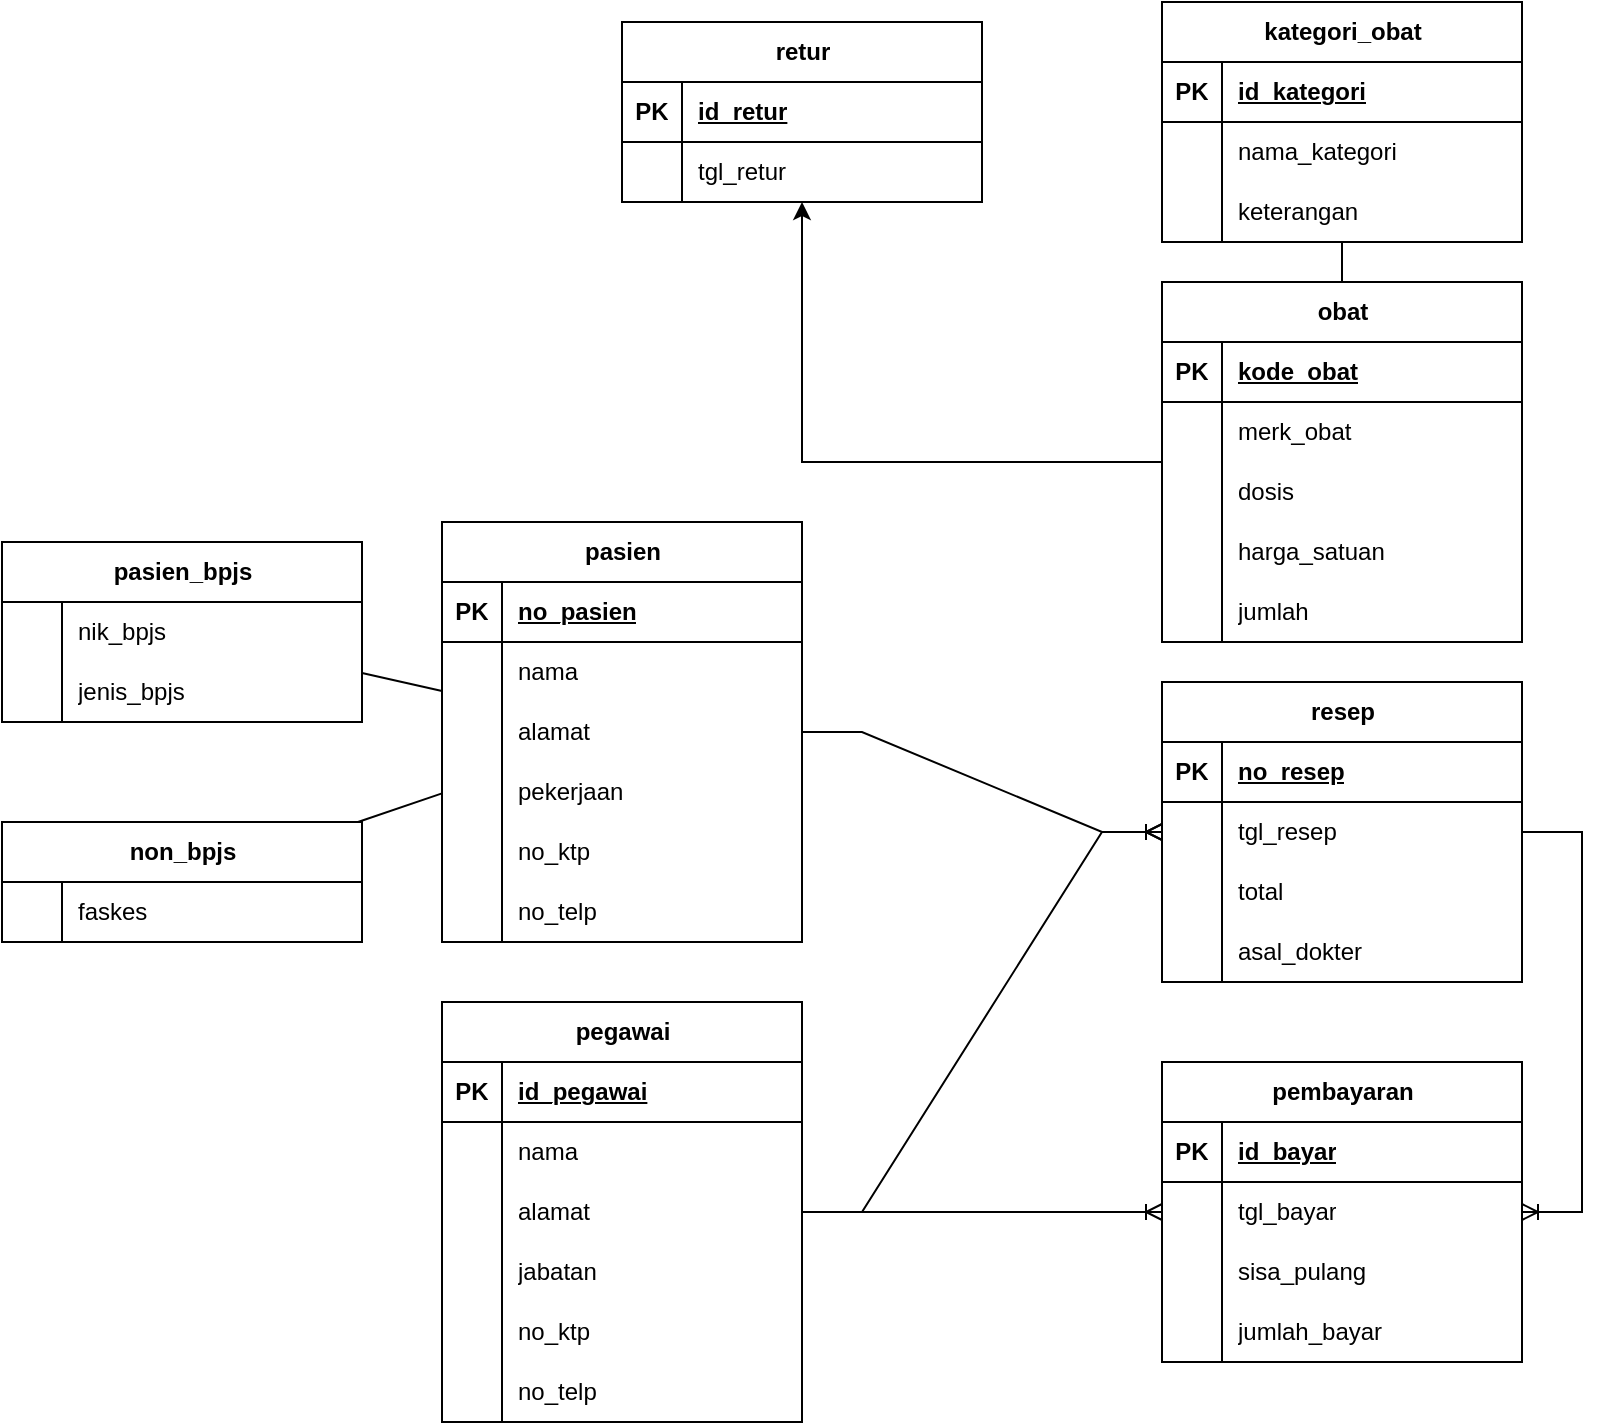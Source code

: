 <mxfile version="21.2.8" type="github">
  <diagram name="Halaman-1" id="14EzJdFs8N-Gk7QScx3W">
    <mxGraphModel dx="2084" dy="707" grid="1" gridSize="10" guides="1" tooltips="1" connect="1" arrows="1" fold="1" page="1" pageScale="1" pageWidth="827" pageHeight="1169" math="0" shadow="0">
      <root>
        <mxCell id="0" />
        <mxCell id="1" parent="0" />
        <mxCell id="qmNlet-q6zJo2ASWtNxL-1" value="pasien" style="shape=table;startSize=30;container=1;collapsible=1;childLayout=tableLayout;fixedRows=1;rowLines=0;fontStyle=1;align=center;resizeLast=1;html=1;" vertex="1" parent="1">
          <mxGeometry x="110" y="330" width="180" height="210" as="geometry">
            <mxRectangle x="110" y="330" width="80" height="30" as="alternateBounds" />
          </mxGeometry>
        </mxCell>
        <mxCell id="qmNlet-q6zJo2ASWtNxL-2" value="" style="shape=tableRow;horizontal=0;startSize=0;swimlaneHead=0;swimlaneBody=0;fillColor=none;collapsible=0;dropTarget=0;points=[[0,0.5],[1,0.5]];portConstraint=eastwest;top=0;left=0;right=0;bottom=1;" vertex="1" parent="qmNlet-q6zJo2ASWtNxL-1">
          <mxGeometry y="30" width="180" height="30" as="geometry" />
        </mxCell>
        <mxCell id="qmNlet-q6zJo2ASWtNxL-3" value="PK" style="shape=partialRectangle;connectable=0;fillColor=none;top=0;left=0;bottom=0;right=0;fontStyle=1;overflow=hidden;whiteSpace=wrap;html=1;" vertex="1" parent="qmNlet-q6zJo2ASWtNxL-2">
          <mxGeometry width="30" height="30" as="geometry">
            <mxRectangle width="30" height="30" as="alternateBounds" />
          </mxGeometry>
        </mxCell>
        <mxCell id="qmNlet-q6zJo2ASWtNxL-4" value="no_pasien" style="shape=partialRectangle;connectable=0;fillColor=none;top=0;left=0;bottom=0;right=0;align=left;spacingLeft=6;fontStyle=5;overflow=hidden;whiteSpace=wrap;html=1;" vertex="1" parent="qmNlet-q6zJo2ASWtNxL-2">
          <mxGeometry x="30" width="150" height="30" as="geometry">
            <mxRectangle width="150" height="30" as="alternateBounds" />
          </mxGeometry>
        </mxCell>
        <mxCell id="qmNlet-q6zJo2ASWtNxL-5" value="" style="shape=tableRow;horizontal=0;startSize=0;swimlaneHead=0;swimlaneBody=0;fillColor=none;collapsible=0;dropTarget=0;points=[[0,0.5],[1,0.5]];portConstraint=eastwest;top=0;left=0;right=0;bottom=0;" vertex="1" parent="qmNlet-q6zJo2ASWtNxL-1">
          <mxGeometry y="60" width="180" height="30" as="geometry" />
        </mxCell>
        <mxCell id="qmNlet-q6zJo2ASWtNxL-6" value="" style="shape=partialRectangle;connectable=0;fillColor=none;top=0;left=0;bottom=0;right=0;editable=1;overflow=hidden;whiteSpace=wrap;html=1;" vertex="1" parent="qmNlet-q6zJo2ASWtNxL-5">
          <mxGeometry width="30" height="30" as="geometry">
            <mxRectangle width="30" height="30" as="alternateBounds" />
          </mxGeometry>
        </mxCell>
        <mxCell id="qmNlet-q6zJo2ASWtNxL-7" value="nama" style="shape=partialRectangle;connectable=0;fillColor=none;top=0;left=0;bottom=0;right=0;align=left;spacingLeft=6;overflow=hidden;whiteSpace=wrap;html=1;" vertex="1" parent="qmNlet-q6zJo2ASWtNxL-5">
          <mxGeometry x="30" width="150" height="30" as="geometry">
            <mxRectangle width="150" height="30" as="alternateBounds" />
          </mxGeometry>
        </mxCell>
        <mxCell id="qmNlet-q6zJo2ASWtNxL-8" value="" style="shape=tableRow;horizontal=0;startSize=0;swimlaneHead=0;swimlaneBody=0;fillColor=none;collapsible=0;dropTarget=0;points=[[0,0.5],[1,0.5]];portConstraint=eastwest;top=0;left=0;right=0;bottom=0;" vertex="1" parent="qmNlet-q6zJo2ASWtNxL-1">
          <mxGeometry y="90" width="180" height="30" as="geometry" />
        </mxCell>
        <mxCell id="qmNlet-q6zJo2ASWtNxL-9" value="" style="shape=partialRectangle;connectable=0;fillColor=none;top=0;left=0;bottom=0;right=0;editable=1;overflow=hidden;whiteSpace=wrap;html=1;" vertex="1" parent="qmNlet-q6zJo2ASWtNxL-8">
          <mxGeometry width="30" height="30" as="geometry">
            <mxRectangle width="30" height="30" as="alternateBounds" />
          </mxGeometry>
        </mxCell>
        <mxCell id="qmNlet-q6zJo2ASWtNxL-10" value="alamat" style="shape=partialRectangle;connectable=0;fillColor=none;top=0;left=0;bottom=0;right=0;align=left;spacingLeft=6;overflow=hidden;whiteSpace=wrap;html=1;" vertex="1" parent="qmNlet-q6zJo2ASWtNxL-8">
          <mxGeometry x="30" width="150" height="30" as="geometry">
            <mxRectangle width="150" height="30" as="alternateBounds" />
          </mxGeometry>
        </mxCell>
        <mxCell id="qmNlet-q6zJo2ASWtNxL-11" value="" style="shape=tableRow;horizontal=0;startSize=0;swimlaneHead=0;swimlaneBody=0;fillColor=none;collapsible=0;dropTarget=0;points=[[0,0.5],[1,0.5]];portConstraint=eastwest;top=0;left=0;right=0;bottom=0;" vertex="1" parent="qmNlet-q6zJo2ASWtNxL-1">
          <mxGeometry y="120" width="180" height="30" as="geometry" />
        </mxCell>
        <mxCell id="qmNlet-q6zJo2ASWtNxL-12" value="" style="shape=partialRectangle;connectable=0;fillColor=none;top=0;left=0;bottom=0;right=0;editable=1;overflow=hidden;whiteSpace=wrap;html=1;" vertex="1" parent="qmNlet-q6zJo2ASWtNxL-11">
          <mxGeometry width="30" height="30" as="geometry">
            <mxRectangle width="30" height="30" as="alternateBounds" />
          </mxGeometry>
        </mxCell>
        <mxCell id="qmNlet-q6zJo2ASWtNxL-13" value="pekerjaan" style="shape=partialRectangle;connectable=0;fillColor=none;top=0;left=0;bottom=0;right=0;align=left;spacingLeft=6;overflow=hidden;whiteSpace=wrap;html=1;" vertex="1" parent="qmNlet-q6zJo2ASWtNxL-11">
          <mxGeometry x="30" width="150" height="30" as="geometry">
            <mxRectangle width="150" height="30" as="alternateBounds" />
          </mxGeometry>
        </mxCell>
        <mxCell id="qmNlet-q6zJo2ASWtNxL-79" value="" style="shape=tableRow;horizontal=0;startSize=0;swimlaneHead=0;swimlaneBody=0;fillColor=none;collapsible=0;dropTarget=0;points=[[0,0.5],[1,0.5]];portConstraint=eastwest;top=0;left=0;right=0;bottom=0;" vertex="1" parent="qmNlet-q6zJo2ASWtNxL-1">
          <mxGeometry y="150" width="180" height="30" as="geometry" />
        </mxCell>
        <mxCell id="qmNlet-q6zJo2ASWtNxL-80" value="" style="shape=partialRectangle;connectable=0;fillColor=none;top=0;left=0;bottom=0;right=0;editable=1;overflow=hidden;whiteSpace=wrap;html=1;" vertex="1" parent="qmNlet-q6zJo2ASWtNxL-79">
          <mxGeometry width="30" height="30" as="geometry">
            <mxRectangle width="30" height="30" as="alternateBounds" />
          </mxGeometry>
        </mxCell>
        <mxCell id="qmNlet-q6zJo2ASWtNxL-81" value="no_ktp" style="shape=partialRectangle;connectable=0;fillColor=none;top=0;left=0;bottom=0;right=0;align=left;spacingLeft=6;overflow=hidden;whiteSpace=wrap;html=1;" vertex="1" parent="qmNlet-q6zJo2ASWtNxL-79">
          <mxGeometry x="30" width="150" height="30" as="geometry">
            <mxRectangle width="150" height="30" as="alternateBounds" />
          </mxGeometry>
        </mxCell>
        <mxCell id="qmNlet-q6zJo2ASWtNxL-82" value="" style="shape=tableRow;horizontal=0;startSize=0;swimlaneHead=0;swimlaneBody=0;fillColor=none;collapsible=0;dropTarget=0;points=[[0,0.5],[1,0.5]];portConstraint=eastwest;top=0;left=0;right=0;bottom=0;" vertex="1" parent="qmNlet-q6zJo2ASWtNxL-1">
          <mxGeometry y="180" width="180" height="30" as="geometry" />
        </mxCell>
        <mxCell id="qmNlet-q6zJo2ASWtNxL-83" value="" style="shape=partialRectangle;connectable=0;fillColor=none;top=0;left=0;bottom=0;right=0;editable=1;overflow=hidden;whiteSpace=wrap;html=1;" vertex="1" parent="qmNlet-q6zJo2ASWtNxL-82">
          <mxGeometry width="30" height="30" as="geometry">
            <mxRectangle width="30" height="30" as="alternateBounds" />
          </mxGeometry>
        </mxCell>
        <mxCell id="qmNlet-q6zJo2ASWtNxL-84" value="no_telp" style="shape=partialRectangle;connectable=0;fillColor=none;top=0;left=0;bottom=0;right=0;align=left;spacingLeft=6;overflow=hidden;whiteSpace=wrap;html=1;" vertex="1" parent="qmNlet-q6zJo2ASWtNxL-82">
          <mxGeometry x="30" width="150" height="30" as="geometry">
            <mxRectangle width="150" height="30" as="alternateBounds" />
          </mxGeometry>
        </mxCell>
        <mxCell id="qmNlet-q6zJo2ASWtNxL-27" value="pegawai" style="shape=table;startSize=30;container=1;collapsible=1;childLayout=tableLayout;fixedRows=1;rowLines=0;fontStyle=1;align=center;resizeLast=1;html=1;" vertex="1" parent="1">
          <mxGeometry x="110" y="570" width="180" height="210" as="geometry" />
        </mxCell>
        <mxCell id="qmNlet-q6zJo2ASWtNxL-28" value="" style="shape=tableRow;horizontal=0;startSize=0;swimlaneHead=0;swimlaneBody=0;fillColor=none;collapsible=0;dropTarget=0;points=[[0,0.5],[1,0.5]];portConstraint=eastwest;top=0;left=0;right=0;bottom=1;" vertex="1" parent="qmNlet-q6zJo2ASWtNxL-27">
          <mxGeometry y="30" width="180" height="30" as="geometry" />
        </mxCell>
        <mxCell id="qmNlet-q6zJo2ASWtNxL-29" value="PK" style="shape=partialRectangle;connectable=0;fillColor=none;top=0;left=0;bottom=0;right=0;fontStyle=1;overflow=hidden;whiteSpace=wrap;html=1;" vertex="1" parent="qmNlet-q6zJo2ASWtNxL-28">
          <mxGeometry width="30" height="30" as="geometry">
            <mxRectangle width="30" height="30" as="alternateBounds" />
          </mxGeometry>
        </mxCell>
        <mxCell id="qmNlet-q6zJo2ASWtNxL-30" value="id_pegawai" style="shape=partialRectangle;connectable=0;fillColor=none;top=0;left=0;bottom=0;right=0;align=left;spacingLeft=6;fontStyle=5;overflow=hidden;whiteSpace=wrap;html=1;" vertex="1" parent="qmNlet-q6zJo2ASWtNxL-28">
          <mxGeometry x="30" width="150" height="30" as="geometry">
            <mxRectangle width="150" height="30" as="alternateBounds" />
          </mxGeometry>
        </mxCell>
        <mxCell id="qmNlet-q6zJo2ASWtNxL-31" value="" style="shape=tableRow;horizontal=0;startSize=0;swimlaneHead=0;swimlaneBody=0;fillColor=none;collapsible=0;dropTarget=0;points=[[0,0.5],[1,0.5]];portConstraint=eastwest;top=0;left=0;right=0;bottom=0;" vertex="1" parent="qmNlet-q6zJo2ASWtNxL-27">
          <mxGeometry y="60" width="180" height="30" as="geometry" />
        </mxCell>
        <mxCell id="qmNlet-q6zJo2ASWtNxL-32" value="" style="shape=partialRectangle;connectable=0;fillColor=none;top=0;left=0;bottom=0;right=0;editable=1;overflow=hidden;whiteSpace=wrap;html=1;" vertex="1" parent="qmNlet-q6zJo2ASWtNxL-31">
          <mxGeometry width="30" height="30" as="geometry">
            <mxRectangle width="30" height="30" as="alternateBounds" />
          </mxGeometry>
        </mxCell>
        <mxCell id="qmNlet-q6zJo2ASWtNxL-33" value="nama" style="shape=partialRectangle;connectable=0;fillColor=none;top=0;left=0;bottom=0;right=0;align=left;spacingLeft=6;overflow=hidden;whiteSpace=wrap;html=1;" vertex="1" parent="qmNlet-q6zJo2ASWtNxL-31">
          <mxGeometry x="30" width="150" height="30" as="geometry">
            <mxRectangle width="150" height="30" as="alternateBounds" />
          </mxGeometry>
        </mxCell>
        <mxCell id="qmNlet-q6zJo2ASWtNxL-34" value="" style="shape=tableRow;horizontal=0;startSize=0;swimlaneHead=0;swimlaneBody=0;fillColor=none;collapsible=0;dropTarget=0;points=[[0,0.5],[1,0.5]];portConstraint=eastwest;top=0;left=0;right=0;bottom=0;" vertex="1" parent="qmNlet-q6zJo2ASWtNxL-27">
          <mxGeometry y="90" width="180" height="30" as="geometry" />
        </mxCell>
        <mxCell id="qmNlet-q6zJo2ASWtNxL-35" value="" style="shape=partialRectangle;connectable=0;fillColor=none;top=0;left=0;bottom=0;right=0;editable=1;overflow=hidden;whiteSpace=wrap;html=1;" vertex="1" parent="qmNlet-q6zJo2ASWtNxL-34">
          <mxGeometry width="30" height="30" as="geometry">
            <mxRectangle width="30" height="30" as="alternateBounds" />
          </mxGeometry>
        </mxCell>
        <mxCell id="qmNlet-q6zJo2ASWtNxL-36" value="alamat" style="shape=partialRectangle;connectable=0;fillColor=none;top=0;left=0;bottom=0;right=0;align=left;spacingLeft=6;overflow=hidden;whiteSpace=wrap;html=1;" vertex="1" parent="qmNlet-q6zJo2ASWtNxL-34">
          <mxGeometry x="30" width="150" height="30" as="geometry">
            <mxRectangle width="150" height="30" as="alternateBounds" />
          </mxGeometry>
        </mxCell>
        <mxCell id="qmNlet-q6zJo2ASWtNxL-37" value="" style="shape=tableRow;horizontal=0;startSize=0;swimlaneHead=0;swimlaneBody=0;fillColor=none;collapsible=0;dropTarget=0;points=[[0,0.5],[1,0.5]];portConstraint=eastwest;top=0;left=0;right=0;bottom=0;" vertex="1" parent="qmNlet-q6zJo2ASWtNxL-27">
          <mxGeometry y="120" width="180" height="30" as="geometry" />
        </mxCell>
        <mxCell id="qmNlet-q6zJo2ASWtNxL-38" value="" style="shape=partialRectangle;connectable=0;fillColor=none;top=0;left=0;bottom=0;right=0;editable=1;overflow=hidden;whiteSpace=wrap;html=1;" vertex="1" parent="qmNlet-q6zJo2ASWtNxL-37">
          <mxGeometry width="30" height="30" as="geometry">
            <mxRectangle width="30" height="30" as="alternateBounds" />
          </mxGeometry>
        </mxCell>
        <mxCell id="qmNlet-q6zJo2ASWtNxL-39" value="jabatan" style="shape=partialRectangle;connectable=0;fillColor=none;top=0;left=0;bottom=0;right=0;align=left;spacingLeft=6;overflow=hidden;whiteSpace=wrap;html=1;" vertex="1" parent="qmNlet-q6zJo2ASWtNxL-37">
          <mxGeometry x="30" width="150" height="30" as="geometry">
            <mxRectangle width="150" height="30" as="alternateBounds" />
          </mxGeometry>
        </mxCell>
        <mxCell id="qmNlet-q6zJo2ASWtNxL-85" value="" style="shape=tableRow;horizontal=0;startSize=0;swimlaneHead=0;swimlaneBody=0;fillColor=none;collapsible=0;dropTarget=0;points=[[0,0.5],[1,0.5]];portConstraint=eastwest;top=0;left=0;right=0;bottom=0;" vertex="1" parent="qmNlet-q6zJo2ASWtNxL-27">
          <mxGeometry y="150" width="180" height="30" as="geometry" />
        </mxCell>
        <mxCell id="qmNlet-q6zJo2ASWtNxL-86" value="" style="shape=partialRectangle;connectable=0;fillColor=none;top=0;left=0;bottom=0;right=0;editable=1;overflow=hidden;whiteSpace=wrap;html=1;" vertex="1" parent="qmNlet-q6zJo2ASWtNxL-85">
          <mxGeometry width="30" height="30" as="geometry">
            <mxRectangle width="30" height="30" as="alternateBounds" />
          </mxGeometry>
        </mxCell>
        <mxCell id="qmNlet-q6zJo2ASWtNxL-87" value="no_ktp" style="shape=partialRectangle;connectable=0;fillColor=none;top=0;left=0;bottom=0;right=0;align=left;spacingLeft=6;overflow=hidden;whiteSpace=wrap;html=1;" vertex="1" parent="qmNlet-q6zJo2ASWtNxL-85">
          <mxGeometry x="30" width="150" height="30" as="geometry">
            <mxRectangle width="150" height="30" as="alternateBounds" />
          </mxGeometry>
        </mxCell>
        <mxCell id="qmNlet-q6zJo2ASWtNxL-88" value="" style="shape=tableRow;horizontal=0;startSize=0;swimlaneHead=0;swimlaneBody=0;fillColor=none;collapsible=0;dropTarget=0;points=[[0,0.5],[1,0.5]];portConstraint=eastwest;top=0;left=0;right=0;bottom=0;" vertex="1" parent="qmNlet-q6zJo2ASWtNxL-27">
          <mxGeometry y="180" width="180" height="30" as="geometry" />
        </mxCell>
        <mxCell id="qmNlet-q6zJo2ASWtNxL-89" value="" style="shape=partialRectangle;connectable=0;fillColor=none;top=0;left=0;bottom=0;right=0;editable=1;overflow=hidden;whiteSpace=wrap;html=1;" vertex="1" parent="qmNlet-q6zJo2ASWtNxL-88">
          <mxGeometry width="30" height="30" as="geometry">
            <mxRectangle width="30" height="30" as="alternateBounds" />
          </mxGeometry>
        </mxCell>
        <mxCell id="qmNlet-q6zJo2ASWtNxL-90" value="no_telp" style="shape=partialRectangle;connectable=0;fillColor=none;top=0;left=0;bottom=0;right=0;align=left;spacingLeft=6;overflow=hidden;whiteSpace=wrap;html=1;" vertex="1" parent="qmNlet-q6zJo2ASWtNxL-88">
          <mxGeometry x="30" width="150" height="30" as="geometry">
            <mxRectangle width="150" height="30" as="alternateBounds" />
          </mxGeometry>
        </mxCell>
        <mxCell id="qmNlet-q6zJo2ASWtNxL-40" value="pembayaran" style="shape=table;startSize=30;container=1;collapsible=1;childLayout=tableLayout;fixedRows=1;rowLines=0;fontStyle=1;align=center;resizeLast=1;html=1;" vertex="1" parent="1">
          <mxGeometry x="470" y="600" width="180" height="150" as="geometry" />
        </mxCell>
        <mxCell id="qmNlet-q6zJo2ASWtNxL-41" value="" style="shape=tableRow;horizontal=0;startSize=0;swimlaneHead=0;swimlaneBody=0;fillColor=none;collapsible=0;dropTarget=0;points=[[0,0.5],[1,0.5]];portConstraint=eastwest;top=0;left=0;right=0;bottom=1;" vertex="1" parent="qmNlet-q6zJo2ASWtNxL-40">
          <mxGeometry y="30" width="180" height="30" as="geometry" />
        </mxCell>
        <mxCell id="qmNlet-q6zJo2ASWtNxL-42" value="PK" style="shape=partialRectangle;connectable=0;fillColor=none;top=0;left=0;bottom=0;right=0;fontStyle=1;overflow=hidden;whiteSpace=wrap;html=1;" vertex="1" parent="qmNlet-q6zJo2ASWtNxL-41">
          <mxGeometry width="30" height="30" as="geometry">
            <mxRectangle width="30" height="30" as="alternateBounds" />
          </mxGeometry>
        </mxCell>
        <mxCell id="qmNlet-q6zJo2ASWtNxL-43" value="id_bayar" style="shape=partialRectangle;connectable=0;fillColor=none;top=0;left=0;bottom=0;right=0;align=left;spacingLeft=6;fontStyle=5;overflow=hidden;whiteSpace=wrap;html=1;" vertex="1" parent="qmNlet-q6zJo2ASWtNxL-41">
          <mxGeometry x="30" width="150" height="30" as="geometry">
            <mxRectangle width="150" height="30" as="alternateBounds" />
          </mxGeometry>
        </mxCell>
        <mxCell id="qmNlet-q6zJo2ASWtNxL-44" value="" style="shape=tableRow;horizontal=0;startSize=0;swimlaneHead=0;swimlaneBody=0;fillColor=none;collapsible=0;dropTarget=0;points=[[0,0.5],[1,0.5]];portConstraint=eastwest;top=0;left=0;right=0;bottom=0;" vertex="1" parent="qmNlet-q6zJo2ASWtNxL-40">
          <mxGeometry y="60" width="180" height="30" as="geometry" />
        </mxCell>
        <mxCell id="qmNlet-q6zJo2ASWtNxL-45" value="" style="shape=partialRectangle;connectable=0;fillColor=none;top=0;left=0;bottom=0;right=0;editable=1;overflow=hidden;whiteSpace=wrap;html=1;" vertex="1" parent="qmNlet-q6zJo2ASWtNxL-44">
          <mxGeometry width="30" height="30" as="geometry">
            <mxRectangle width="30" height="30" as="alternateBounds" />
          </mxGeometry>
        </mxCell>
        <mxCell id="qmNlet-q6zJo2ASWtNxL-46" value="tgl_bayar" style="shape=partialRectangle;connectable=0;fillColor=none;top=0;left=0;bottom=0;right=0;align=left;spacingLeft=6;overflow=hidden;whiteSpace=wrap;html=1;" vertex="1" parent="qmNlet-q6zJo2ASWtNxL-44">
          <mxGeometry x="30" width="150" height="30" as="geometry">
            <mxRectangle width="150" height="30" as="alternateBounds" />
          </mxGeometry>
        </mxCell>
        <mxCell id="qmNlet-q6zJo2ASWtNxL-47" value="" style="shape=tableRow;horizontal=0;startSize=0;swimlaneHead=0;swimlaneBody=0;fillColor=none;collapsible=0;dropTarget=0;points=[[0,0.5],[1,0.5]];portConstraint=eastwest;top=0;left=0;right=0;bottom=0;" vertex="1" parent="qmNlet-q6zJo2ASWtNxL-40">
          <mxGeometry y="90" width="180" height="30" as="geometry" />
        </mxCell>
        <mxCell id="qmNlet-q6zJo2ASWtNxL-48" value="" style="shape=partialRectangle;connectable=0;fillColor=none;top=0;left=0;bottom=0;right=0;editable=1;overflow=hidden;whiteSpace=wrap;html=1;" vertex="1" parent="qmNlet-q6zJo2ASWtNxL-47">
          <mxGeometry width="30" height="30" as="geometry">
            <mxRectangle width="30" height="30" as="alternateBounds" />
          </mxGeometry>
        </mxCell>
        <mxCell id="qmNlet-q6zJo2ASWtNxL-49" value="sisa_pulang" style="shape=partialRectangle;connectable=0;fillColor=none;top=0;left=0;bottom=0;right=0;align=left;spacingLeft=6;overflow=hidden;whiteSpace=wrap;html=1;" vertex="1" parent="qmNlet-q6zJo2ASWtNxL-47">
          <mxGeometry x="30" width="150" height="30" as="geometry">
            <mxRectangle width="150" height="30" as="alternateBounds" />
          </mxGeometry>
        </mxCell>
        <mxCell id="qmNlet-q6zJo2ASWtNxL-50" value="" style="shape=tableRow;horizontal=0;startSize=0;swimlaneHead=0;swimlaneBody=0;fillColor=none;collapsible=0;dropTarget=0;points=[[0,0.5],[1,0.5]];portConstraint=eastwest;top=0;left=0;right=0;bottom=0;" vertex="1" parent="qmNlet-q6zJo2ASWtNxL-40">
          <mxGeometry y="120" width="180" height="30" as="geometry" />
        </mxCell>
        <mxCell id="qmNlet-q6zJo2ASWtNxL-51" value="" style="shape=partialRectangle;connectable=0;fillColor=none;top=0;left=0;bottom=0;right=0;editable=1;overflow=hidden;whiteSpace=wrap;html=1;" vertex="1" parent="qmNlet-q6zJo2ASWtNxL-50">
          <mxGeometry width="30" height="30" as="geometry">
            <mxRectangle width="30" height="30" as="alternateBounds" />
          </mxGeometry>
        </mxCell>
        <mxCell id="qmNlet-q6zJo2ASWtNxL-52" value="jumlah_bayar" style="shape=partialRectangle;connectable=0;fillColor=none;top=0;left=0;bottom=0;right=0;align=left;spacingLeft=6;overflow=hidden;whiteSpace=wrap;html=1;" vertex="1" parent="qmNlet-q6zJo2ASWtNxL-50">
          <mxGeometry x="30" width="150" height="30" as="geometry">
            <mxRectangle width="150" height="30" as="alternateBounds" />
          </mxGeometry>
        </mxCell>
        <mxCell id="qmNlet-q6zJo2ASWtNxL-66" value="kategori_obat" style="shape=table;startSize=30;container=1;collapsible=1;childLayout=tableLayout;fixedRows=1;rowLines=0;fontStyle=1;align=center;resizeLast=1;html=1;" vertex="1" parent="1">
          <mxGeometry x="470" y="70" width="180" height="120" as="geometry" />
        </mxCell>
        <mxCell id="qmNlet-q6zJo2ASWtNxL-67" value="" style="shape=tableRow;horizontal=0;startSize=0;swimlaneHead=0;swimlaneBody=0;fillColor=none;collapsible=0;dropTarget=0;points=[[0,0.5],[1,0.5]];portConstraint=eastwest;top=0;left=0;right=0;bottom=1;" vertex="1" parent="qmNlet-q6zJo2ASWtNxL-66">
          <mxGeometry y="30" width="180" height="30" as="geometry" />
        </mxCell>
        <mxCell id="qmNlet-q6zJo2ASWtNxL-68" value="PK" style="shape=partialRectangle;connectable=0;fillColor=none;top=0;left=0;bottom=0;right=0;fontStyle=1;overflow=hidden;whiteSpace=wrap;html=1;" vertex="1" parent="qmNlet-q6zJo2ASWtNxL-67">
          <mxGeometry width="30" height="30" as="geometry">
            <mxRectangle width="30" height="30" as="alternateBounds" />
          </mxGeometry>
        </mxCell>
        <mxCell id="qmNlet-q6zJo2ASWtNxL-69" value="id_kategori" style="shape=partialRectangle;connectable=0;fillColor=none;top=0;left=0;bottom=0;right=0;align=left;spacingLeft=6;fontStyle=5;overflow=hidden;whiteSpace=wrap;html=1;" vertex="1" parent="qmNlet-q6zJo2ASWtNxL-67">
          <mxGeometry x="30" width="150" height="30" as="geometry">
            <mxRectangle width="150" height="30" as="alternateBounds" />
          </mxGeometry>
        </mxCell>
        <mxCell id="qmNlet-q6zJo2ASWtNxL-70" value="" style="shape=tableRow;horizontal=0;startSize=0;swimlaneHead=0;swimlaneBody=0;fillColor=none;collapsible=0;dropTarget=0;points=[[0,0.5],[1,0.5]];portConstraint=eastwest;top=0;left=0;right=0;bottom=0;" vertex="1" parent="qmNlet-q6zJo2ASWtNxL-66">
          <mxGeometry y="60" width="180" height="30" as="geometry" />
        </mxCell>
        <mxCell id="qmNlet-q6zJo2ASWtNxL-71" value="" style="shape=partialRectangle;connectable=0;fillColor=none;top=0;left=0;bottom=0;right=0;editable=1;overflow=hidden;whiteSpace=wrap;html=1;" vertex="1" parent="qmNlet-q6zJo2ASWtNxL-70">
          <mxGeometry width="30" height="30" as="geometry">
            <mxRectangle width="30" height="30" as="alternateBounds" />
          </mxGeometry>
        </mxCell>
        <mxCell id="qmNlet-q6zJo2ASWtNxL-72" value="nama_kategori" style="shape=partialRectangle;connectable=0;fillColor=none;top=0;left=0;bottom=0;right=0;align=left;spacingLeft=6;overflow=hidden;whiteSpace=wrap;html=1;" vertex="1" parent="qmNlet-q6zJo2ASWtNxL-70">
          <mxGeometry x="30" width="150" height="30" as="geometry">
            <mxRectangle width="150" height="30" as="alternateBounds" />
          </mxGeometry>
        </mxCell>
        <mxCell id="qmNlet-q6zJo2ASWtNxL-73" value="" style="shape=tableRow;horizontal=0;startSize=0;swimlaneHead=0;swimlaneBody=0;fillColor=none;collapsible=0;dropTarget=0;points=[[0,0.5],[1,0.5]];portConstraint=eastwest;top=0;left=0;right=0;bottom=0;" vertex="1" parent="qmNlet-q6zJo2ASWtNxL-66">
          <mxGeometry y="90" width="180" height="30" as="geometry" />
        </mxCell>
        <mxCell id="qmNlet-q6zJo2ASWtNxL-74" value="" style="shape=partialRectangle;connectable=0;fillColor=none;top=0;left=0;bottom=0;right=0;editable=1;overflow=hidden;whiteSpace=wrap;html=1;" vertex="1" parent="qmNlet-q6zJo2ASWtNxL-73">
          <mxGeometry width="30" height="30" as="geometry">
            <mxRectangle width="30" height="30" as="alternateBounds" />
          </mxGeometry>
        </mxCell>
        <mxCell id="qmNlet-q6zJo2ASWtNxL-75" value="keterangan" style="shape=partialRectangle;connectable=0;fillColor=none;top=0;left=0;bottom=0;right=0;align=left;spacingLeft=6;overflow=hidden;whiteSpace=wrap;html=1;" vertex="1" parent="qmNlet-q6zJo2ASWtNxL-73">
          <mxGeometry x="30" width="150" height="30" as="geometry">
            <mxRectangle width="150" height="30" as="alternateBounds" />
          </mxGeometry>
        </mxCell>
        <mxCell id="qmNlet-q6zJo2ASWtNxL-94" value="pasien_bpjs" style="shape=table;startSize=30;container=1;collapsible=1;childLayout=tableLayout;fixedRows=1;rowLines=0;fontStyle=1;align=center;resizeLast=1;html=1;" vertex="1" parent="1">
          <mxGeometry x="-110" y="340" width="180" height="90" as="geometry">
            <mxRectangle x="110" y="330" width="80" height="30" as="alternateBounds" />
          </mxGeometry>
        </mxCell>
        <mxCell id="qmNlet-q6zJo2ASWtNxL-98" value="" style="shape=tableRow;horizontal=0;startSize=0;swimlaneHead=0;swimlaneBody=0;fillColor=none;collapsible=0;dropTarget=0;points=[[0,0.5],[1,0.5]];portConstraint=eastwest;top=0;left=0;right=0;bottom=0;" vertex="1" parent="qmNlet-q6zJo2ASWtNxL-94">
          <mxGeometry y="30" width="180" height="30" as="geometry" />
        </mxCell>
        <mxCell id="qmNlet-q6zJo2ASWtNxL-99" value="" style="shape=partialRectangle;connectable=0;fillColor=none;top=0;left=0;bottom=0;right=0;editable=1;overflow=hidden;whiteSpace=wrap;html=1;" vertex="1" parent="qmNlet-q6zJo2ASWtNxL-98">
          <mxGeometry width="30" height="30" as="geometry">
            <mxRectangle width="30" height="30" as="alternateBounds" />
          </mxGeometry>
        </mxCell>
        <mxCell id="qmNlet-q6zJo2ASWtNxL-100" value="nik_bpjs" style="shape=partialRectangle;connectable=0;fillColor=none;top=0;left=0;bottom=0;right=0;align=left;spacingLeft=6;overflow=hidden;whiteSpace=wrap;html=1;" vertex="1" parent="qmNlet-q6zJo2ASWtNxL-98">
          <mxGeometry x="30" width="150" height="30" as="geometry">
            <mxRectangle width="150" height="30" as="alternateBounds" />
          </mxGeometry>
        </mxCell>
        <mxCell id="qmNlet-q6zJo2ASWtNxL-101" value="" style="shape=tableRow;horizontal=0;startSize=0;swimlaneHead=0;swimlaneBody=0;fillColor=none;collapsible=0;dropTarget=0;points=[[0,0.5],[1,0.5]];portConstraint=eastwest;top=0;left=0;right=0;bottom=0;" vertex="1" parent="qmNlet-q6zJo2ASWtNxL-94">
          <mxGeometry y="60" width="180" height="30" as="geometry" />
        </mxCell>
        <mxCell id="qmNlet-q6zJo2ASWtNxL-102" value="" style="shape=partialRectangle;connectable=0;fillColor=none;top=0;left=0;bottom=0;right=0;editable=1;overflow=hidden;whiteSpace=wrap;html=1;" vertex="1" parent="qmNlet-q6zJo2ASWtNxL-101">
          <mxGeometry width="30" height="30" as="geometry">
            <mxRectangle width="30" height="30" as="alternateBounds" />
          </mxGeometry>
        </mxCell>
        <mxCell id="qmNlet-q6zJo2ASWtNxL-103" value="jenis_bpjs" style="shape=partialRectangle;connectable=0;fillColor=none;top=0;left=0;bottom=0;right=0;align=left;spacingLeft=6;overflow=hidden;whiteSpace=wrap;html=1;" vertex="1" parent="qmNlet-q6zJo2ASWtNxL-101">
          <mxGeometry x="30" width="150" height="30" as="geometry">
            <mxRectangle width="150" height="30" as="alternateBounds" />
          </mxGeometry>
        </mxCell>
        <mxCell id="qmNlet-q6zJo2ASWtNxL-113" value="non_bpjs" style="shape=table;startSize=30;container=1;collapsible=1;childLayout=tableLayout;fixedRows=1;rowLines=0;fontStyle=1;align=center;resizeLast=1;html=1;" vertex="1" parent="1">
          <mxGeometry x="-110" y="480" width="180" height="60" as="geometry">
            <mxRectangle x="110" y="330" width="80" height="30" as="alternateBounds" />
          </mxGeometry>
        </mxCell>
        <mxCell id="qmNlet-q6zJo2ASWtNxL-114" value="" style="shape=tableRow;horizontal=0;startSize=0;swimlaneHead=0;swimlaneBody=0;fillColor=none;collapsible=0;dropTarget=0;points=[[0,0.5],[1,0.5]];portConstraint=eastwest;top=0;left=0;right=0;bottom=0;" vertex="1" parent="qmNlet-q6zJo2ASWtNxL-113">
          <mxGeometry y="30" width="180" height="30" as="geometry" />
        </mxCell>
        <mxCell id="qmNlet-q6zJo2ASWtNxL-115" value="" style="shape=partialRectangle;connectable=0;fillColor=none;top=0;left=0;bottom=0;right=0;editable=1;overflow=hidden;whiteSpace=wrap;html=1;" vertex="1" parent="qmNlet-q6zJo2ASWtNxL-114">
          <mxGeometry width="30" height="30" as="geometry">
            <mxRectangle width="30" height="30" as="alternateBounds" />
          </mxGeometry>
        </mxCell>
        <mxCell id="qmNlet-q6zJo2ASWtNxL-116" value="faskes" style="shape=partialRectangle;connectable=0;fillColor=none;top=0;left=0;bottom=0;right=0;align=left;spacingLeft=6;overflow=hidden;whiteSpace=wrap;html=1;" vertex="1" parent="qmNlet-q6zJo2ASWtNxL-114">
          <mxGeometry x="30" width="150" height="30" as="geometry">
            <mxRectangle width="150" height="30" as="alternateBounds" />
          </mxGeometry>
        </mxCell>
        <mxCell id="qmNlet-q6zJo2ASWtNxL-120" value="" style="edgeStyle=entityRelationEdgeStyle;fontSize=12;html=1;endArrow=ERoneToMany;rounded=0;" edge="1" parent="1" source="qmNlet-q6zJo2ASWtNxL-1" target="qmNlet-q6zJo2ASWtNxL-14">
          <mxGeometry width="100" height="100" relative="1" as="geometry">
            <mxPoint x="370" y="580" as="sourcePoint" />
            <mxPoint x="470" y="480" as="targetPoint" />
          </mxGeometry>
        </mxCell>
        <mxCell id="qmNlet-q6zJo2ASWtNxL-128" value="" style="edgeStyle=entityRelationEdgeStyle;fontSize=12;html=1;endArrow=ERoneToMany;rounded=0;" edge="1" parent="1" source="qmNlet-q6zJo2ASWtNxL-27" target="qmNlet-q6zJo2ASWtNxL-40">
          <mxGeometry width="100" height="100" relative="1" as="geometry">
            <mxPoint x="320" y="710" as="sourcePoint" />
            <mxPoint x="420" y="610" as="targetPoint" />
          </mxGeometry>
        </mxCell>
        <mxCell id="qmNlet-q6zJo2ASWtNxL-136" value="" style="edgeStyle=entityRelationEdgeStyle;fontSize=12;html=1;endArrow=ERoneToMany;rounded=0;" edge="1" parent="1" source="qmNlet-q6zJo2ASWtNxL-27" target="qmNlet-q6zJo2ASWtNxL-14">
          <mxGeometry width="100" height="100" relative="1" as="geometry">
            <mxPoint x="370" y="1020" as="sourcePoint" />
            <mxPoint x="560" y="960" as="targetPoint" />
          </mxGeometry>
        </mxCell>
        <mxCell id="qmNlet-q6zJo2ASWtNxL-137" value="" style="edgeStyle=entityRelationEdgeStyle;fontSize=12;html=1;endArrow=ERoneToMany;rounded=0;" edge="1" parent="1" source="qmNlet-q6zJo2ASWtNxL-14" target="qmNlet-q6zJo2ASWtNxL-40">
          <mxGeometry width="100" height="100" relative="1" as="geometry">
            <mxPoint x="310" y="695" as="sourcePoint" />
            <mxPoint x="500" y="635" as="targetPoint" />
          </mxGeometry>
        </mxCell>
        <mxCell id="qmNlet-q6zJo2ASWtNxL-140" value="" style="endArrow=none;html=1;rounded=0;" edge="1" parent="1" source="qmNlet-q6zJo2ASWtNxL-94" target="qmNlet-q6zJo2ASWtNxL-1">
          <mxGeometry relative="1" as="geometry">
            <mxPoint x="80" y="240" as="sourcePoint" />
            <mxPoint x="240" y="240" as="targetPoint" />
          </mxGeometry>
        </mxCell>
        <mxCell id="qmNlet-q6zJo2ASWtNxL-141" value="" style="endArrow=none;html=1;rounded=0;" edge="1" parent="1" source="qmNlet-q6zJo2ASWtNxL-113" target="qmNlet-q6zJo2ASWtNxL-1">
          <mxGeometry relative="1" as="geometry">
            <mxPoint x="-100" y="660" as="sourcePoint" />
            <mxPoint x="60" y="660" as="targetPoint" />
          </mxGeometry>
        </mxCell>
        <mxCell id="qmNlet-q6zJo2ASWtNxL-142" value="" style="endArrow=none;html=1;rounded=0;" edge="1" parent="1" source="qmNlet-q6zJo2ASWtNxL-66" target="qmNlet-q6zJo2ASWtNxL-53">
          <mxGeometry relative="1" as="geometry">
            <mxPoint x="100" y="260" as="sourcePoint" />
            <mxPoint x="260" y="260" as="targetPoint" />
          </mxGeometry>
        </mxCell>
        <mxCell id="qmNlet-q6zJo2ASWtNxL-143" value="" style="group" vertex="1" connectable="0" parent="1">
          <mxGeometry x="470" y="210" width="180" height="350" as="geometry" />
        </mxCell>
        <mxCell id="qmNlet-q6zJo2ASWtNxL-161" value="" style="group" vertex="1" connectable="0" parent="qmNlet-q6zJo2ASWtNxL-143">
          <mxGeometry width="180" height="350" as="geometry" />
        </mxCell>
        <mxCell id="qmNlet-q6zJo2ASWtNxL-14" value="resep" style="shape=table;startSize=30;container=1;collapsible=1;childLayout=tableLayout;fixedRows=1;rowLines=0;fontStyle=1;align=center;resizeLast=1;html=1;" vertex="1" parent="qmNlet-q6zJo2ASWtNxL-161">
          <mxGeometry y="200" width="180" height="150" as="geometry" />
        </mxCell>
        <mxCell id="qmNlet-q6zJo2ASWtNxL-15" value="" style="shape=tableRow;horizontal=0;startSize=0;swimlaneHead=0;swimlaneBody=0;fillColor=none;collapsible=0;dropTarget=0;points=[[0,0.5],[1,0.5]];portConstraint=eastwest;top=0;left=0;right=0;bottom=1;" vertex="1" parent="qmNlet-q6zJo2ASWtNxL-14">
          <mxGeometry y="30" width="180" height="30" as="geometry" />
        </mxCell>
        <mxCell id="qmNlet-q6zJo2ASWtNxL-16" value="PK" style="shape=partialRectangle;connectable=0;fillColor=none;top=0;left=0;bottom=0;right=0;fontStyle=1;overflow=hidden;whiteSpace=wrap;html=1;" vertex="1" parent="qmNlet-q6zJo2ASWtNxL-15">
          <mxGeometry width="30" height="30" as="geometry">
            <mxRectangle width="30" height="30" as="alternateBounds" />
          </mxGeometry>
        </mxCell>
        <mxCell id="qmNlet-q6zJo2ASWtNxL-17" value="no_resep" style="shape=partialRectangle;connectable=0;fillColor=none;top=0;left=0;bottom=0;right=0;align=left;spacingLeft=6;fontStyle=5;overflow=hidden;whiteSpace=wrap;html=1;" vertex="1" parent="qmNlet-q6zJo2ASWtNxL-15">
          <mxGeometry x="30" width="150" height="30" as="geometry">
            <mxRectangle width="150" height="30" as="alternateBounds" />
          </mxGeometry>
        </mxCell>
        <mxCell id="qmNlet-q6zJo2ASWtNxL-18" value="" style="shape=tableRow;horizontal=0;startSize=0;swimlaneHead=0;swimlaneBody=0;fillColor=none;collapsible=0;dropTarget=0;points=[[0,0.5],[1,0.5]];portConstraint=eastwest;top=0;left=0;right=0;bottom=0;" vertex="1" parent="qmNlet-q6zJo2ASWtNxL-14">
          <mxGeometry y="60" width="180" height="30" as="geometry" />
        </mxCell>
        <mxCell id="qmNlet-q6zJo2ASWtNxL-19" value="" style="shape=partialRectangle;connectable=0;fillColor=none;top=0;left=0;bottom=0;right=0;editable=1;overflow=hidden;whiteSpace=wrap;html=1;" vertex="1" parent="qmNlet-q6zJo2ASWtNxL-18">
          <mxGeometry width="30" height="30" as="geometry">
            <mxRectangle width="30" height="30" as="alternateBounds" />
          </mxGeometry>
        </mxCell>
        <mxCell id="qmNlet-q6zJo2ASWtNxL-20" value="tgl_resep" style="shape=partialRectangle;connectable=0;fillColor=none;top=0;left=0;bottom=0;right=0;align=left;spacingLeft=6;overflow=hidden;whiteSpace=wrap;html=1;" vertex="1" parent="qmNlet-q6zJo2ASWtNxL-18">
          <mxGeometry x="30" width="150" height="30" as="geometry">
            <mxRectangle width="150" height="30" as="alternateBounds" />
          </mxGeometry>
        </mxCell>
        <mxCell id="qmNlet-q6zJo2ASWtNxL-21" value="" style="shape=tableRow;horizontal=0;startSize=0;swimlaneHead=0;swimlaneBody=0;fillColor=none;collapsible=0;dropTarget=0;points=[[0,0.5],[1,0.5]];portConstraint=eastwest;top=0;left=0;right=0;bottom=0;" vertex="1" parent="qmNlet-q6zJo2ASWtNxL-14">
          <mxGeometry y="90" width="180" height="30" as="geometry" />
        </mxCell>
        <mxCell id="qmNlet-q6zJo2ASWtNxL-22" value="" style="shape=partialRectangle;connectable=0;fillColor=none;top=0;left=0;bottom=0;right=0;editable=1;overflow=hidden;whiteSpace=wrap;html=1;" vertex="1" parent="qmNlet-q6zJo2ASWtNxL-21">
          <mxGeometry width="30" height="30" as="geometry">
            <mxRectangle width="30" height="30" as="alternateBounds" />
          </mxGeometry>
        </mxCell>
        <mxCell id="qmNlet-q6zJo2ASWtNxL-23" value="total" style="shape=partialRectangle;connectable=0;fillColor=none;top=0;left=0;bottom=0;right=0;align=left;spacingLeft=6;overflow=hidden;whiteSpace=wrap;html=1;" vertex="1" parent="qmNlet-q6zJo2ASWtNxL-21">
          <mxGeometry x="30" width="150" height="30" as="geometry">
            <mxRectangle width="150" height="30" as="alternateBounds" />
          </mxGeometry>
        </mxCell>
        <mxCell id="qmNlet-q6zJo2ASWtNxL-24" value="" style="shape=tableRow;horizontal=0;startSize=0;swimlaneHead=0;swimlaneBody=0;fillColor=none;collapsible=0;dropTarget=0;points=[[0,0.5],[1,0.5]];portConstraint=eastwest;top=0;left=0;right=0;bottom=0;" vertex="1" parent="qmNlet-q6zJo2ASWtNxL-14">
          <mxGeometry y="120" width="180" height="30" as="geometry" />
        </mxCell>
        <mxCell id="qmNlet-q6zJo2ASWtNxL-25" value="" style="shape=partialRectangle;connectable=0;fillColor=none;top=0;left=0;bottom=0;right=0;editable=1;overflow=hidden;whiteSpace=wrap;html=1;" vertex="1" parent="qmNlet-q6zJo2ASWtNxL-24">
          <mxGeometry width="30" height="30" as="geometry">
            <mxRectangle width="30" height="30" as="alternateBounds" />
          </mxGeometry>
        </mxCell>
        <mxCell id="qmNlet-q6zJo2ASWtNxL-26" value="asal_dokter" style="shape=partialRectangle;connectable=0;fillColor=none;top=0;left=0;bottom=0;right=0;align=left;spacingLeft=6;overflow=hidden;whiteSpace=wrap;html=1;" vertex="1" parent="qmNlet-q6zJo2ASWtNxL-24">
          <mxGeometry x="30" width="150" height="30" as="geometry">
            <mxRectangle width="150" height="30" as="alternateBounds" />
          </mxGeometry>
        </mxCell>
        <mxCell id="qmNlet-q6zJo2ASWtNxL-53" value="obat" style="shape=table;startSize=30;container=1;collapsible=1;childLayout=tableLayout;fixedRows=1;rowLines=0;fontStyle=1;align=center;resizeLast=1;html=1;" vertex="1" parent="qmNlet-q6zJo2ASWtNxL-161">
          <mxGeometry width="180" height="180" as="geometry" />
        </mxCell>
        <mxCell id="qmNlet-q6zJo2ASWtNxL-54" value="" style="shape=tableRow;horizontal=0;startSize=0;swimlaneHead=0;swimlaneBody=0;fillColor=none;collapsible=0;dropTarget=0;points=[[0,0.5],[1,0.5]];portConstraint=eastwest;top=0;left=0;right=0;bottom=1;" vertex="1" parent="qmNlet-q6zJo2ASWtNxL-53">
          <mxGeometry y="30" width="180" height="30" as="geometry" />
        </mxCell>
        <mxCell id="qmNlet-q6zJo2ASWtNxL-55" value="PK" style="shape=partialRectangle;connectable=0;fillColor=none;top=0;left=0;bottom=0;right=0;fontStyle=1;overflow=hidden;whiteSpace=wrap;html=1;" vertex="1" parent="qmNlet-q6zJo2ASWtNxL-54">
          <mxGeometry width="30" height="30" as="geometry">
            <mxRectangle width="30" height="30" as="alternateBounds" />
          </mxGeometry>
        </mxCell>
        <mxCell id="qmNlet-q6zJo2ASWtNxL-56" value="kode_obat" style="shape=partialRectangle;connectable=0;fillColor=none;top=0;left=0;bottom=0;right=0;align=left;spacingLeft=6;fontStyle=5;overflow=hidden;whiteSpace=wrap;html=1;" vertex="1" parent="qmNlet-q6zJo2ASWtNxL-54">
          <mxGeometry x="30" width="150" height="30" as="geometry">
            <mxRectangle width="150" height="30" as="alternateBounds" />
          </mxGeometry>
        </mxCell>
        <mxCell id="qmNlet-q6zJo2ASWtNxL-57" value="" style="shape=tableRow;horizontal=0;startSize=0;swimlaneHead=0;swimlaneBody=0;fillColor=none;collapsible=0;dropTarget=0;points=[[0,0.5],[1,0.5]];portConstraint=eastwest;top=0;left=0;right=0;bottom=0;" vertex="1" parent="qmNlet-q6zJo2ASWtNxL-53">
          <mxGeometry y="60" width="180" height="30" as="geometry" />
        </mxCell>
        <mxCell id="qmNlet-q6zJo2ASWtNxL-58" value="" style="shape=partialRectangle;connectable=0;fillColor=none;top=0;left=0;bottom=0;right=0;editable=1;overflow=hidden;whiteSpace=wrap;html=1;" vertex="1" parent="qmNlet-q6zJo2ASWtNxL-57">
          <mxGeometry width="30" height="30" as="geometry">
            <mxRectangle width="30" height="30" as="alternateBounds" />
          </mxGeometry>
        </mxCell>
        <mxCell id="qmNlet-q6zJo2ASWtNxL-59" value="merk_obat" style="shape=partialRectangle;connectable=0;fillColor=none;top=0;left=0;bottom=0;right=0;align=left;spacingLeft=6;overflow=hidden;whiteSpace=wrap;html=1;" vertex="1" parent="qmNlet-q6zJo2ASWtNxL-57">
          <mxGeometry x="30" width="150" height="30" as="geometry">
            <mxRectangle width="150" height="30" as="alternateBounds" />
          </mxGeometry>
        </mxCell>
        <mxCell id="qmNlet-q6zJo2ASWtNxL-60" value="" style="shape=tableRow;horizontal=0;startSize=0;swimlaneHead=0;swimlaneBody=0;fillColor=none;collapsible=0;dropTarget=0;points=[[0,0.5],[1,0.5]];portConstraint=eastwest;top=0;left=0;right=0;bottom=0;" vertex="1" parent="qmNlet-q6zJo2ASWtNxL-53">
          <mxGeometry y="90" width="180" height="30" as="geometry" />
        </mxCell>
        <mxCell id="qmNlet-q6zJo2ASWtNxL-61" value="" style="shape=partialRectangle;connectable=0;fillColor=none;top=0;left=0;bottom=0;right=0;editable=1;overflow=hidden;whiteSpace=wrap;html=1;" vertex="1" parent="qmNlet-q6zJo2ASWtNxL-60">
          <mxGeometry width="30" height="30" as="geometry">
            <mxRectangle width="30" height="30" as="alternateBounds" />
          </mxGeometry>
        </mxCell>
        <mxCell id="qmNlet-q6zJo2ASWtNxL-62" value="dosis" style="shape=partialRectangle;connectable=0;fillColor=none;top=0;left=0;bottom=0;right=0;align=left;spacingLeft=6;overflow=hidden;whiteSpace=wrap;html=1;" vertex="1" parent="qmNlet-q6zJo2ASWtNxL-60">
          <mxGeometry x="30" width="150" height="30" as="geometry">
            <mxRectangle width="150" height="30" as="alternateBounds" />
          </mxGeometry>
        </mxCell>
        <mxCell id="qmNlet-q6zJo2ASWtNxL-63" value="" style="shape=tableRow;horizontal=0;startSize=0;swimlaneHead=0;swimlaneBody=0;fillColor=none;collapsible=0;dropTarget=0;points=[[0,0.5],[1,0.5]];portConstraint=eastwest;top=0;left=0;right=0;bottom=0;" vertex="1" parent="qmNlet-q6zJo2ASWtNxL-53">
          <mxGeometry y="120" width="180" height="30" as="geometry" />
        </mxCell>
        <mxCell id="qmNlet-q6zJo2ASWtNxL-64" value="" style="shape=partialRectangle;connectable=0;fillColor=none;top=0;left=0;bottom=0;right=0;editable=1;overflow=hidden;whiteSpace=wrap;html=1;" vertex="1" parent="qmNlet-q6zJo2ASWtNxL-63">
          <mxGeometry width="30" height="30" as="geometry">
            <mxRectangle width="30" height="30" as="alternateBounds" />
          </mxGeometry>
        </mxCell>
        <mxCell id="qmNlet-q6zJo2ASWtNxL-65" value="harga_satuan" style="shape=partialRectangle;connectable=0;fillColor=none;top=0;left=0;bottom=0;right=0;align=left;spacingLeft=6;overflow=hidden;whiteSpace=wrap;html=1;" vertex="1" parent="qmNlet-q6zJo2ASWtNxL-63">
          <mxGeometry x="30" width="150" height="30" as="geometry">
            <mxRectangle width="150" height="30" as="alternateBounds" />
          </mxGeometry>
        </mxCell>
        <mxCell id="qmNlet-q6zJo2ASWtNxL-91" value="" style="shape=tableRow;horizontal=0;startSize=0;swimlaneHead=0;swimlaneBody=0;fillColor=none;collapsible=0;dropTarget=0;points=[[0,0.5],[1,0.5]];portConstraint=eastwest;top=0;left=0;right=0;bottom=0;" vertex="1" parent="qmNlet-q6zJo2ASWtNxL-53">
          <mxGeometry y="150" width="180" height="30" as="geometry" />
        </mxCell>
        <mxCell id="qmNlet-q6zJo2ASWtNxL-92" value="" style="shape=partialRectangle;connectable=0;fillColor=none;top=0;left=0;bottom=0;right=0;editable=1;overflow=hidden;whiteSpace=wrap;html=1;" vertex="1" parent="qmNlet-q6zJo2ASWtNxL-91">
          <mxGeometry width="30" height="30" as="geometry">
            <mxRectangle width="30" height="30" as="alternateBounds" />
          </mxGeometry>
        </mxCell>
        <mxCell id="qmNlet-q6zJo2ASWtNxL-93" value="jumlah" style="shape=partialRectangle;connectable=0;fillColor=none;top=0;left=0;bottom=0;right=0;align=left;spacingLeft=6;overflow=hidden;whiteSpace=wrap;html=1;" vertex="1" parent="qmNlet-q6zJo2ASWtNxL-91">
          <mxGeometry x="30" width="150" height="30" as="geometry">
            <mxRectangle width="150" height="30" as="alternateBounds" />
          </mxGeometry>
        </mxCell>
        <mxCell id="qmNlet-q6zJo2ASWtNxL-144" value="retur" style="shape=table;startSize=30;container=1;collapsible=1;childLayout=tableLayout;fixedRows=1;rowLines=0;fontStyle=1;align=center;resizeLast=1;html=1;" vertex="1" parent="1">
          <mxGeometry x="200" y="80" width="180" height="90" as="geometry" />
        </mxCell>
        <mxCell id="qmNlet-q6zJo2ASWtNxL-145" value="" style="shape=tableRow;horizontal=0;startSize=0;swimlaneHead=0;swimlaneBody=0;fillColor=none;collapsible=0;dropTarget=0;points=[[0,0.5],[1,0.5]];portConstraint=eastwest;top=0;left=0;right=0;bottom=1;" vertex="1" parent="qmNlet-q6zJo2ASWtNxL-144">
          <mxGeometry y="30" width="180" height="30" as="geometry" />
        </mxCell>
        <mxCell id="qmNlet-q6zJo2ASWtNxL-146" value="PK" style="shape=partialRectangle;connectable=0;fillColor=none;top=0;left=0;bottom=0;right=0;fontStyle=1;overflow=hidden;whiteSpace=wrap;html=1;" vertex="1" parent="qmNlet-q6zJo2ASWtNxL-145">
          <mxGeometry width="30" height="30" as="geometry">
            <mxRectangle width="30" height="30" as="alternateBounds" />
          </mxGeometry>
        </mxCell>
        <mxCell id="qmNlet-q6zJo2ASWtNxL-147" value="id_retur" style="shape=partialRectangle;connectable=0;fillColor=none;top=0;left=0;bottom=0;right=0;align=left;spacingLeft=6;fontStyle=5;overflow=hidden;whiteSpace=wrap;html=1;" vertex="1" parent="qmNlet-q6zJo2ASWtNxL-145">
          <mxGeometry x="30" width="150" height="30" as="geometry">
            <mxRectangle width="150" height="30" as="alternateBounds" />
          </mxGeometry>
        </mxCell>
        <mxCell id="qmNlet-q6zJo2ASWtNxL-148" value="" style="shape=tableRow;horizontal=0;startSize=0;swimlaneHead=0;swimlaneBody=0;fillColor=none;collapsible=0;dropTarget=0;points=[[0,0.5],[1,0.5]];portConstraint=eastwest;top=0;left=0;right=0;bottom=0;" vertex="1" parent="qmNlet-q6zJo2ASWtNxL-144">
          <mxGeometry y="60" width="180" height="30" as="geometry" />
        </mxCell>
        <mxCell id="qmNlet-q6zJo2ASWtNxL-149" value="" style="shape=partialRectangle;connectable=0;fillColor=none;top=0;left=0;bottom=0;right=0;editable=1;overflow=hidden;whiteSpace=wrap;html=1;" vertex="1" parent="qmNlet-q6zJo2ASWtNxL-148">
          <mxGeometry width="30" height="30" as="geometry">
            <mxRectangle width="30" height="30" as="alternateBounds" />
          </mxGeometry>
        </mxCell>
        <mxCell id="qmNlet-q6zJo2ASWtNxL-150" value="tgl_retur" style="shape=partialRectangle;connectable=0;fillColor=none;top=0;left=0;bottom=0;right=0;align=left;spacingLeft=6;overflow=hidden;whiteSpace=wrap;html=1;" vertex="1" parent="qmNlet-q6zJo2ASWtNxL-148">
          <mxGeometry x="30" width="150" height="30" as="geometry">
            <mxRectangle width="150" height="30" as="alternateBounds" />
          </mxGeometry>
        </mxCell>
        <mxCell id="qmNlet-q6zJo2ASWtNxL-160" value="" style="edgeStyle=orthogonalEdgeStyle;rounded=0;orthogonalLoop=1;jettySize=auto;html=1;" edge="1" parent="1" source="qmNlet-q6zJo2ASWtNxL-53" target="qmNlet-q6zJo2ASWtNxL-144">
          <mxGeometry relative="1" as="geometry" />
        </mxCell>
      </root>
    </mxGraphModel>
  </diagram>
</mxfile>
